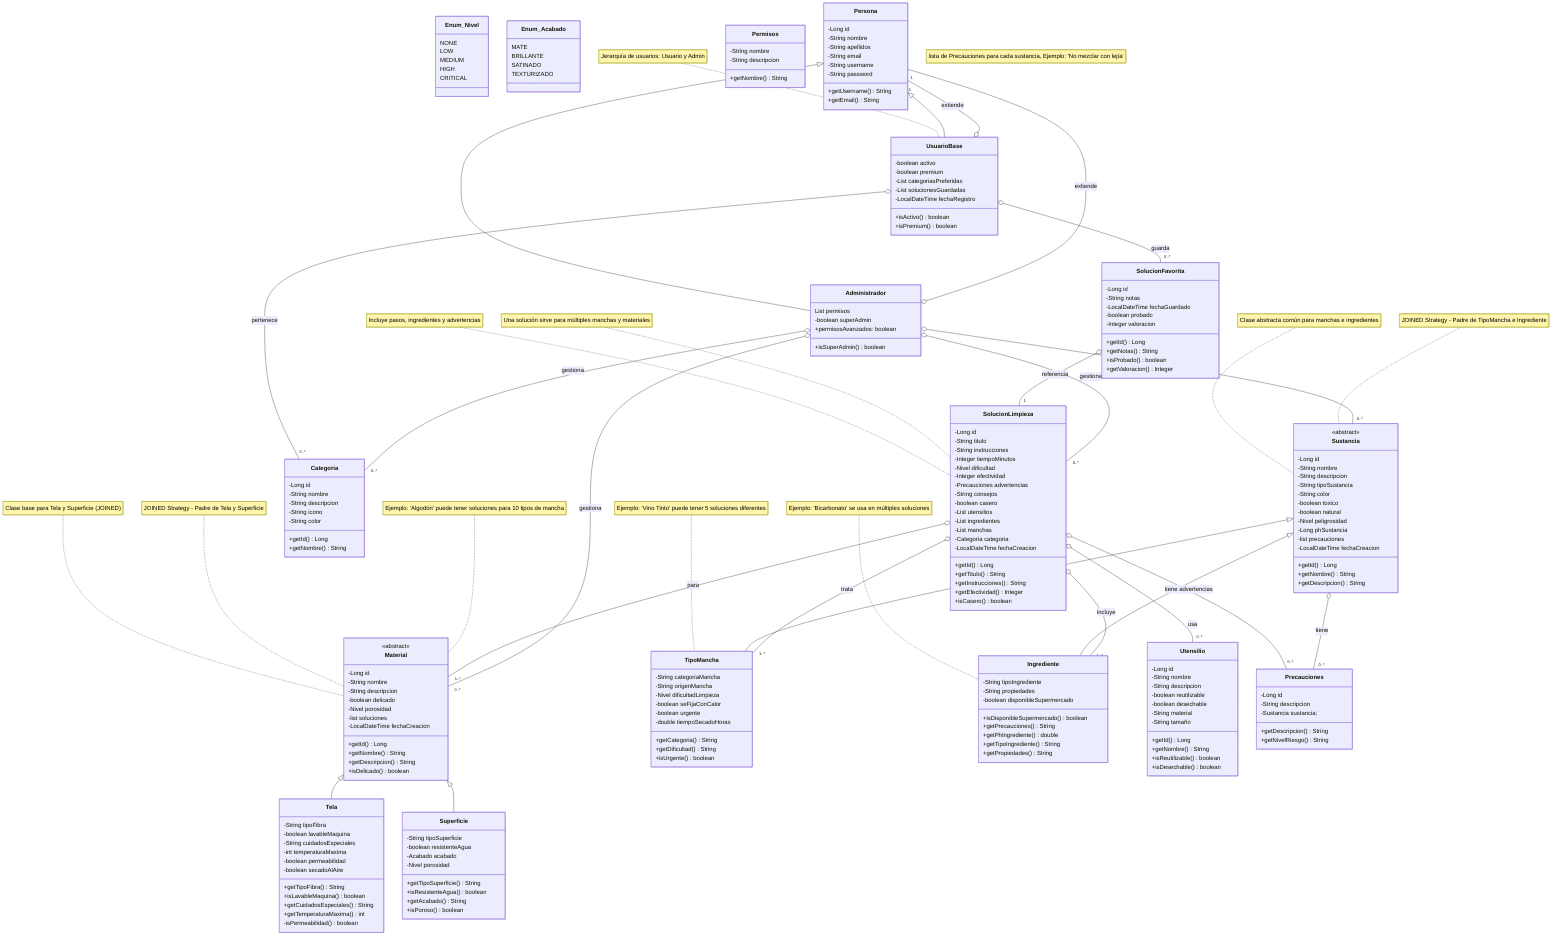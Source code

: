 ---
config:
  layout: dagre
---
classDiagram
%% Clase abstracta Material y sus subclases ( una mesa es de madera, una camiseta de tela)
    class Material {
        <<abstract>>
        -Long id
        -String nombre
        -String descripcion
        -boolean delicado
        -Nivel porosidad
        -list<SolucionesLimpieza> soluciones
        -LocalDateTime fechaCreacion
        +getId() Long
        +getNombre() String
        +getDescripcion() String
        +isDelicado() boolean
    }
    class Tela {
        -String tipoFibra
        -boolean lavableMaquina
        -String cuidadosEspeciales
        -int temperaturaMaxima
        -boolean permeabilidad
        -boolean secadoAlAire
        +getTipoFibra() String
        +isLavableMaquina() boolean
        +getCuidadosEspeciales() String
        +getTemperaturaMaxima() int
        -isPermeabilidad() boolean
    }
    class Superficie {
        -String tipoSuperficie
        -boolean resistenteAgua
        -Acabado acabado
        -Nivel porosidad
        +getTipoSuperficie() String
        +isResistenteAgua() boolean
        +getAcabado() String
        +isPoroso() boolean
    }
%% Clase abstracta Sustancia y sus subclases (una mancha es una sustancia que ensucia, un ingrediente es una sustancia que limpia)
    class Sustancia {
        <<abstract>>
        -Long id
        -String nombre
        -String descripcion
        -String tipoSustancia
        -String color
        -boolean toxico
        -boolean natural
        -Nivel peligrosidad
        -Long phSustancia
        -list<Precauciones> precauciones
        -LocalDateTime fechaCreacion
        +getId() Long
        +getNombre() String
        +getDescripcion() String
    }
    class TipoMancha {
        -String categoriaMancha
        -String origenMancha
        -Nivel dificultadLimpieza
        -boolean seFijaConCalor
        -boolean urgente
        -double tiempoSecadoHoras
        +getCategoria() String
        +getDificultad() String
        +isUrgente() boolean
    }
    class Ingrediente {
        -String tipoIngrediente
        -String propiedades
        -boolean disponibleSupermercado
        +isDisponibleSupermercado() boolean
        +getPrecauciones() String
        +getPhIngrediente() double
        +getTipoIngrediente() String
        +getPropiedades() String
    }

    class Utensilio {
        -Long id
        -String nombre
        -String descripcion
        -boolean reutilizable
        -boolean desechable
        -String material
        -String tamaño
        +getId() Long
        +getNombre() String
        +isReutilizable() boolean
        +isDesechable() boolean
    }

%% Clase principal SolucionLimpieza (una solucion de limpieza tiene ingredientes, trata manchas y es para
%% materiales, tiene instrucciones, efectividad, dificultad, consejos y advertencias)
    class SolucionLimpieza {
        -Long id
        -String titulo
        -String instrucciones
        -Integer tiempoMinutos
        -Nivel dificultad
        -Integer efectividad
        -Precauciones advertencias
        -String consejos
        -boolean casero
        -List<Utensilio> utensilios
        -List<Ingrediente> ingredientes
        -List<TipoMancha> manchas
        -Categoria categoria
        -LocalDateTime fechaCreacion
        +getId() Long
        +getTitulo() String
        +getInstrucciones() String
        +getEfectividad() Integer
        +isCasero() boolean
    }

    class Precauciones {
        -Long id
        -String descripcion
        -Sustancia sustancia;
        +getDescripcion() String
        +getNivelRiesgo() String
    }

    class SolucionFavorita {
        -Long id
        -String notas
        -LocalDateTime fechaGuardado
        -boolean probado
        -Integer valoracion
        +getId() Long
        +getNotas() String
        +isProbado() boolean
        +getValoracion() Integer
    }
    class Categoria {
        -Long id
        -String nombre
        -String descripcion
        -String icono
        -String color
        +getId() Long
        +getNombre() String
    }

    class Enum_Nivel {
        NONE
        LOW
        MEDIUM
        HIGH
        CRITICAL
    }

    class Enum_Acabado {
        MATE
        BRILLANTE
        SATINADO
        TEXTURIZADO
    }

%% Clase abstracta Persona
    class Persona {
        -Long id
        -String nombre
        -String apellidos
        -String email
        -String username
        -String password
        +getUsername() String
        +getEmail() String
    }
    class UsuarioBase {
        -boolean activo
        -boolean premium
        -List<Categoria> categoriasPreferidas
        -List<SolucionFavorita> solucionesGuardadas
        -LocalDateTime fechaRegistro
        +isActivo() boolean
        +isPremium() boolean
    }
    class Administrador {
        List<String> permisos
        -boolean superAdmin
        +isSuperAdmin() boolean
        +permisosAvanzados: boolean
    }

    class Permisos {
        -String nombre
        -String descripcion
        +getNombre() String
    }

%% Herencias
    Material <|-- Tela
    Material <|-- Superficie
    Sustancia <|-- TipoMancha
    Sustancia <|-- Ingrediente
    Persona <|-- UsuarioBase
    Persona <|-- Administrador
%% Relaciones Negocio
SolucionLimpieza o-- "1..*" Ingrediente: incluye
SolucionLimpieza o-- "0..*" Utensilio: usa
SolucionLimpieza o-- "1..*" TipoMancha: trata
SolucionLimpieza o-- "1..*" Material: para
SolucionLimpieza o-- "0..*" Precauciones: tiene advertencias
Sustancia o-- "0..*" Precauciones: tiene
SolucionFavorita o-- "1" SolucionLimpieza: referencia


%% Relaciones Usuario
UsuarioBase o-- "0..*" Categoria: pertenece
UsuarioBase o-- "0..*" SolucionFavorita: guarda
UsuarioBase o-- "1" Persona: extiende

%% Relaciones Administrador
Administrador o-- "1" Persona: extiende
Administrador o-- "0..*" Categoria: gestiona
Administrador o-- "0..*" SolucionLimpieza: gestiona
Administrador o-- "0..*" Sustancia: gestiona
Administrador o-- "0..*" Material: gestiona


%% Notas
note for Material "Clase base para Tela y Superficie (JOINED)"
note for Sustancia "Clase abstracta común para manchas e ingredientes"
note for SolucionLimpieza "Incluye pasos, ingredientes y advertencias"
note for UsuarioBase "Jerarquía de usuarios: Usuario y Admin"
note for Sustancia "JOINED Strategy - Padre de TipoMancha e Ingrediente"
note for Material "JOINED Strategy - Padre de Tela y Superficie"
note for SolucionLimpieza "Una solución sirve para múltiples manchas y materiales"
note for TipoMancha "Ejemplo: 'Vino Tinto' puede tener 5 soluciones diferentes"
note for Material "Ejemplo: 'Algodón' puede tener soluciones para 10 tipos de mancha"
note for Ingrediente "Ejemplo: 'Bicarbonato' se usa en múltiples soluciones"
note for Precaudiones "lista de Precauciones para cada sustancia, Ejemplo: 'No mezclar con lejía'"